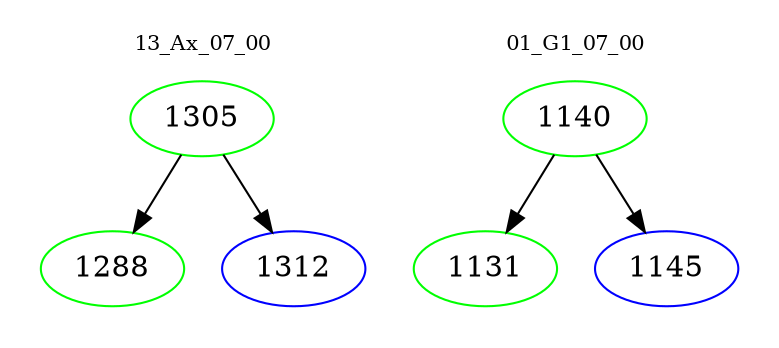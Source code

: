 digraph{
subgraph cluster_0 {
color = white
label = "13_Ax_07_00";
fontsize=10;
T0_1305 [label="1305", color="green"]
T0_1305 -> T0_1288 [color="black"]
T0_1288 [label="1288", color="green"]
T0_1305 -> T0_1312 [color="black"]
T0_1312 [label="1312", color="blue"]
}
subgraph cluster_1 {
color = white
label = "01_G1_07_00";
fontsize=10;
T1_1140 [label="1140", color="green"]
T1_1140 -> T1_1131 [color="black"]
T1_1131 [label="1131", color="green"]
T1_1140 -> T1_1145 [color="black"]
T1_1145 [label="1145", color="blue"]
}
}
